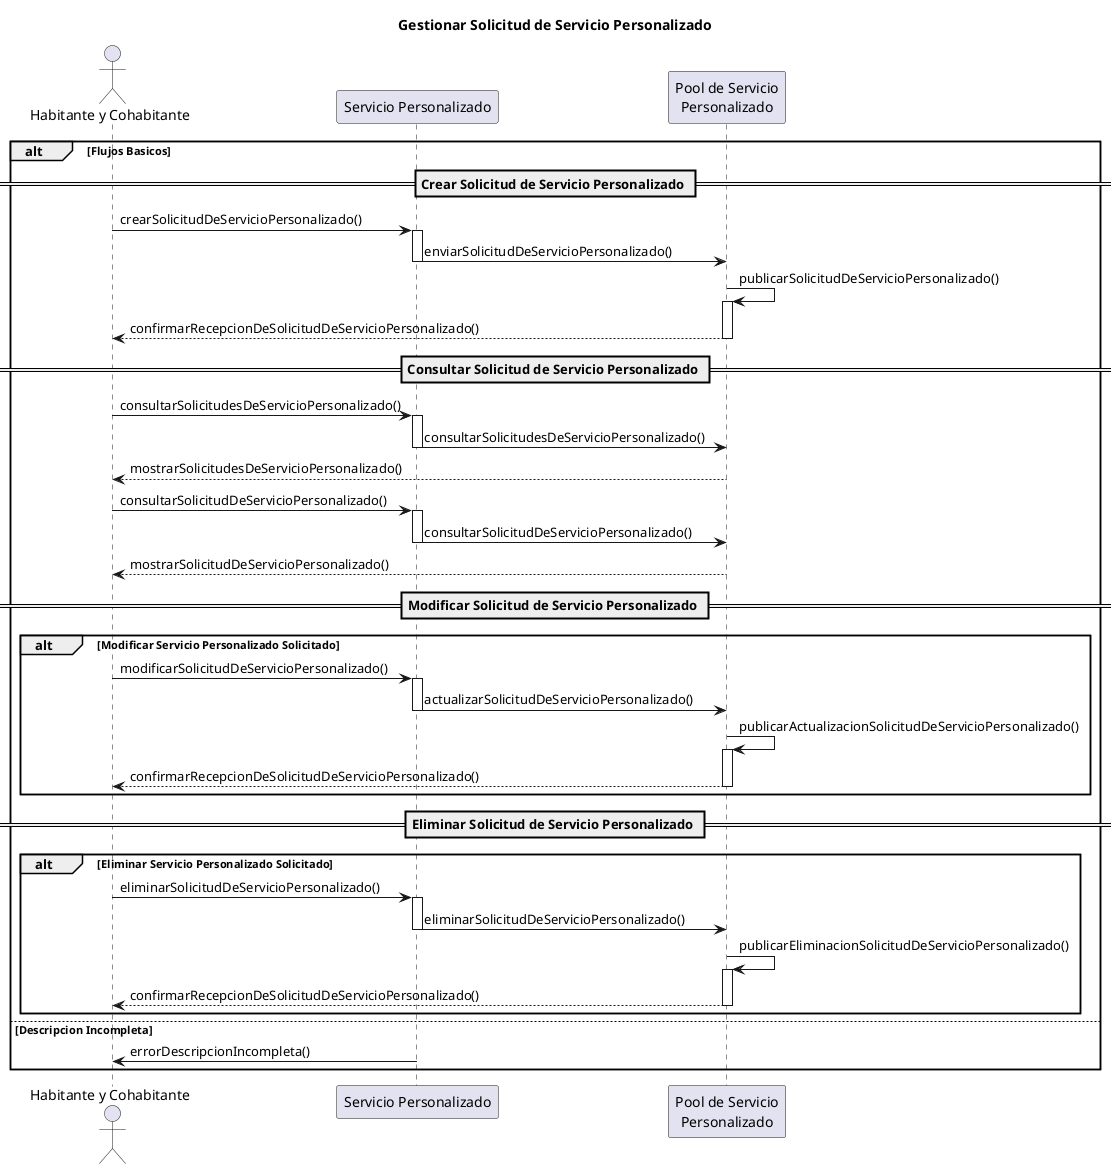 @startuml

title Gestionar Solicitud de Servicio Personalizado

actor "Habitante y Cohabitante" as Habitante

participant "Servicio Personalizado" as Servicio
participant "Pool de Servicio\nPersonalizado" as Pool

alt Flujos Basicos
' CREAR
    == Crear Solicitud de Servicio Personalizado ==
    Habitante -> Servicio : crearSolicitudDeServicioPersonalizado()
    activate Servicio
    Servicio -> Pool : enviarSolicitudDeServicioPersonalizado()
    deactivate Servicio
    Pool -> Pool : publicarSolicitudDeServicioPersonalizado()
    activate Pool
    Pool --> Habitante : confirmarRecepcionDeSolicitudDeServicioPersonalizado()
    deactivate Pool

    ' QUERY
    == Consultar Solicitud de Servicio Personalizado ==
    Habitante -> Servicio : consultarSolicitudesDeServicioPersonalizado()
    activate Servicio
    Servicio -> Pool : consultarSolicitudesDeServicioPersonalizado()
    deactivate Servicio
    Pool --> Habitante : mostrarSolicitudesDeServicioPersonalizado()
    deactivate Pool

    Habitante -> Servicio : consultarSolicitudDeServicioPersonalizado()
    activate Servicio
    Servicio -> Pool : consultarSolicitudDeServicioPersonalizado()
    deactivate Servicio
    Pool --> Habitante : mostrarSolicitudDeServicioPersonalizado()
    deactivate Pool



    ' CAMINOS ALTERNATIVO
    == Modificar Solicitud de Servicio Personalizado ==
    alt Modificar Servicio Personalizado Solicitado
        Habitante -> Servicio : modificarSolicitudDeServicioPersonalizado()
        activate Servicio
        Servicio -> Pool : actualizarSolicitudDeServicioPersonalizado()
        deactivate Servicio
        Pool -> Pool : publicarActualizacionSolicitudDeServicioPersonalizado()
        activate Pool
        Pool --> Habitante : confirmarRecepcionDeSolicitudDeServicioPersonalizado()
        deactivate Pool
    end

    == Eliminar Solicitud de Servicio Personalizado ==
    alt Eliminar Servicio Personalizado Solicitado
        Habitante -> Servicio : eliminarSolicitudDeServicioPersonalizado()
        activate Servicio
        Servicio -> Pool : eliminarSolicitudDeServicioPersonalizado()
        deactivate Servicio
        Pool -> Pool : publicarEliminacionSolicitudDeServicioPersonalizado()
        activate Pool
        Pool --> Habitante : confirmarRecepcionDeSolicitudDeServicioPersonalizado()
        deactivate Pool
    end
else Descripcion Incompleta
    Servicio -> Habitante : errorDescripcionIncompleta()
end


@enduml
